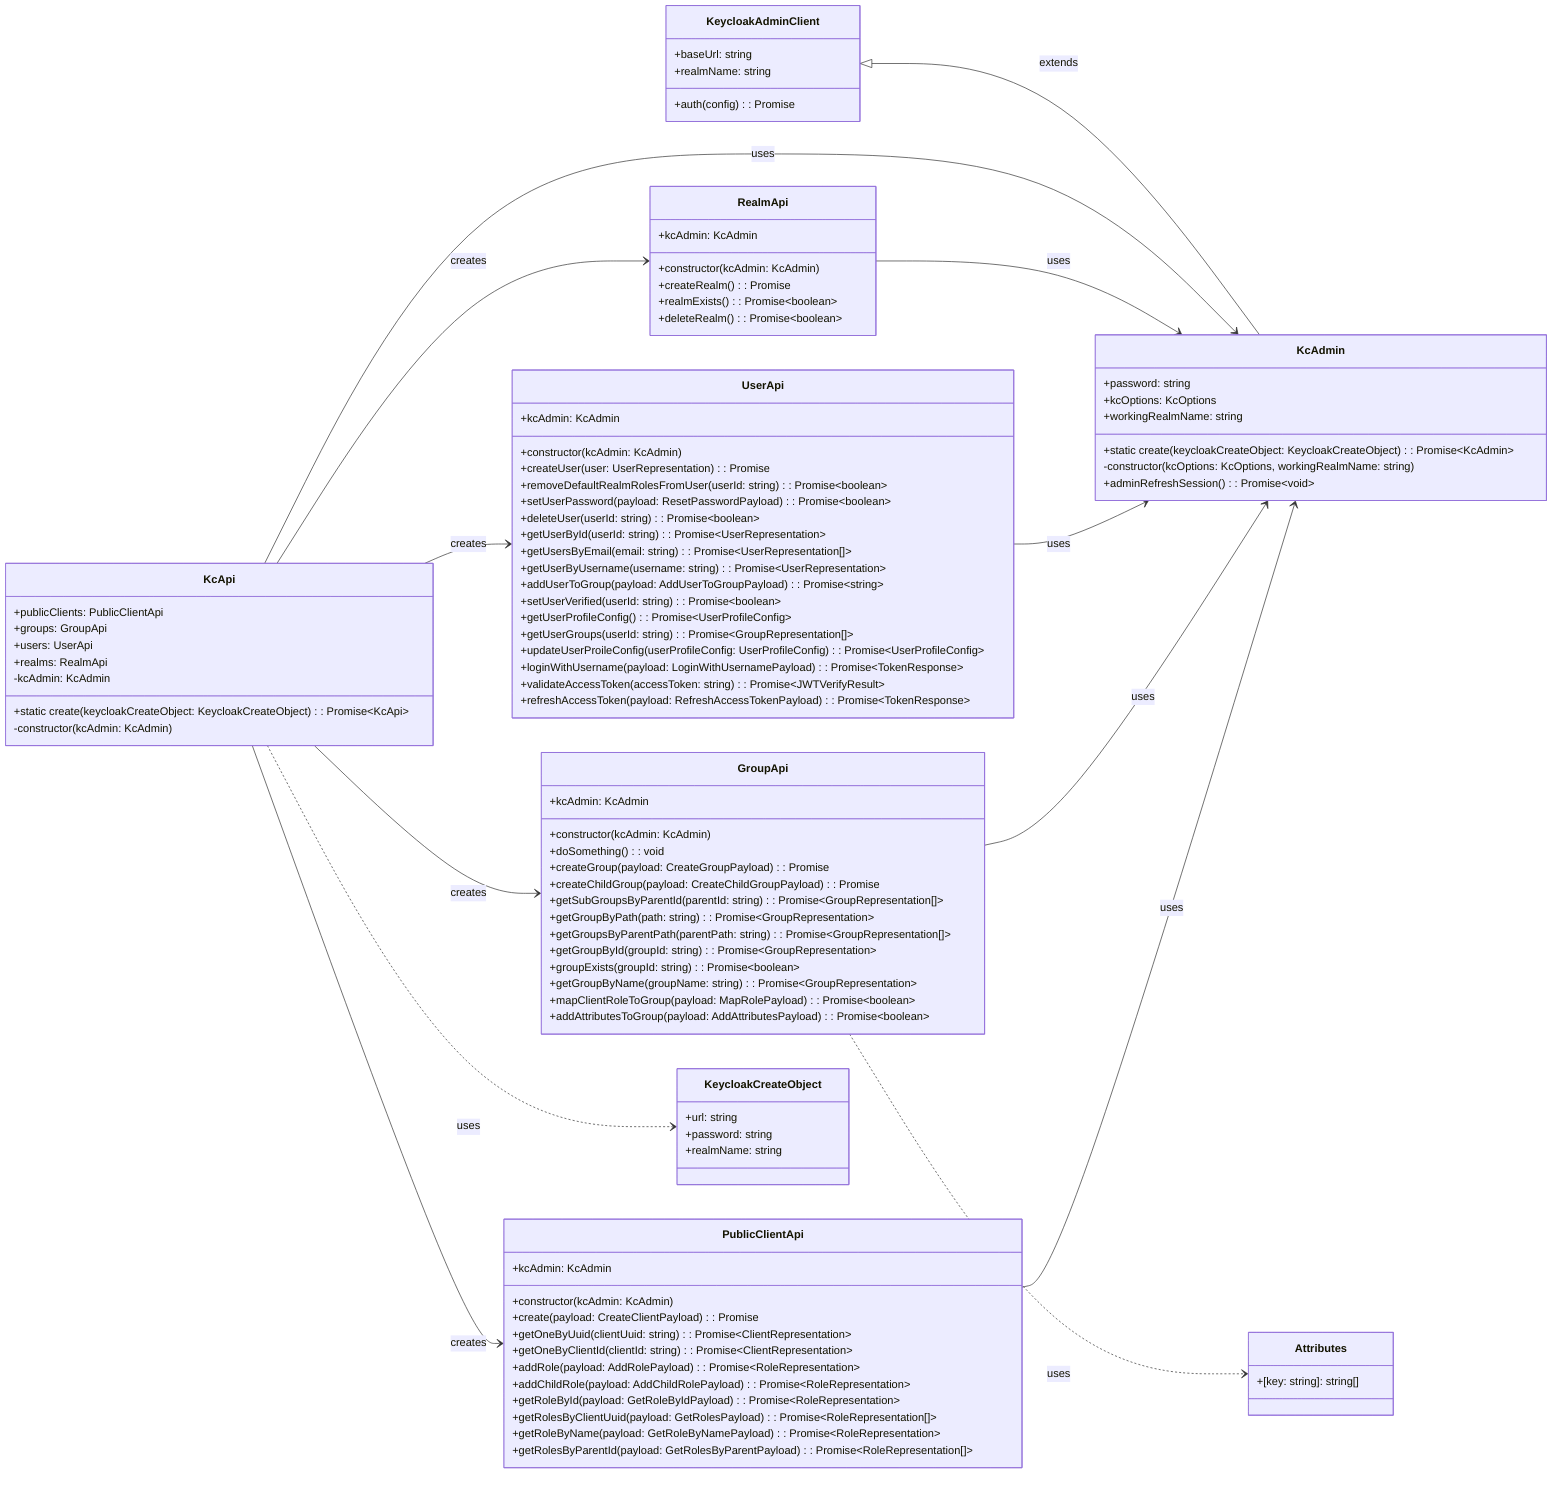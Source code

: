 ---
config:
  layout: dagre
---
classDiagram
direction LR
        class KeycloakAdminClient {
	        +baseUrl: string
	        +realmName: string
	        +auth(config) : Promise
        }
        class KcApi {
	        +publicClients: PublicClientApi
	        +groups: GroupApi
	        +users: UserApi
	        +realms: RealmApi
	        -kcAdmin: KcAdmin
	        +static create(keycloakCreateObject: KeycloakCreateObject) : Promise~KcApi~
	        -constructor(kcAdmin: KcAdmin)
        }
        class KcAdmin {
	        +password: string
	        +kcOptions: KcOptions
	        +workingRealmName: string
	        +static create(keycloakCreateObject: KeycloakCreateObject) : Promise~KcAdmin~
	        -constructor(kcOptions: KcOptions, workingRealmName: string)
	        +adminRefreshSession() : Promise~void~
        }
        class RealmApi {
	        +kcAdmin: KcAdmin
	        +constructor(kcAdmin: KcAdmin)
	        +createRealm() : Promise
	        +realmExists() : Promise~boolean~
	        +deleteRealm() : Promise~boolean~
        }
        class UserApi {
	        +kcAdmin: KcAdmin
	        +constructor(kcAdmin: KcAdmin)
	        +createUser(user: UserRepresentation) : Promise
	        +removeDefaultRealmRolesFromUser(userId: string) : Promise~boolean~
	        +setUserPassword(payload: ResetPasswordPayload) : Promise~boolean~
	        +deleteUser(userId: string) : Promise~boolean~
	        +getUserById(userId: string) : Promise~UserRepresentation~
	        +getUsersByEmail(email: string) : Promise~UserRepresentation[]~
	        +getUserByUsername(username: string) : Promise~UserRepresentation~
	        +addUserToGroup(payload: AddUserToGroupPayload) : Promise~string~
	        +setUserVerified(userId: string) : Promise~boolean~
	        +getUserProfileConfig() : Promise~UserProfileConfig~
	        +getUserGroups(userId: string) : Promise~GroupRepresentation[]~
	        +updateUserProileConfig(userProfileConfig: UserProfileConfig) : Promise~UserProfileConfig~
	        +loginWithUsername(payload: LoginWithUsernamePayload) : Promise~TokenResponse~
	        +validateAccessToken(accessToken: string) : Promise~JWTVerifyResult~
	        +refreshAccessToken(payload: RefreshAccessTokenPayload) : Promise~TokenResponse~
        }
        class GroupApi {
	        +kcAdmin: KcAdmin
	        +constructor(kcAdmin: KcAdmin)
	        +doSomething() : void
	        +createGroup(payload: CreateGroupPayload) : Promise
	        +createChildGroup(payload: CreateChildGroupPayload) : Promise
	        +getSubGroupsByParentId(parentId: string) : Promise~GroupRepresentation[]~
	        +getGroupByPath(path: string) : Promise~GroupRepresentation~
	        +getGroupsByParentPath(parentPath: string) : Promise~GroupRepresentation[]~
	        +getGroupById(groupId: string) : Promise~GroupRepresentation~
	        +groupExists(groupId: string) : Promise~boolean~
	        +getGroupByName(groupName: string) : Promise~GroupRepresentation~
	        +mapClientRoleToGroup(payload: MapRolePayload) : Promise~boolean~
	        +addAttributesToGroup(payload: AddAttributesPayload) : Promise~boolean~
        }
        class PublicClientApi {
	        +kcAdmin: KcAdmin
	        +constructor(kcAdmin: KcAdmin)
	        +create(payload: CreateClientPayload) : Promise
	        +getOneByUuid(clientUuid: string) : Promise~ClientRepresentation~
	        +getOneByClientId(clientId: string) : Promise~ClientRepresentation~
	        +addRole(payload: AddRolePayload) : Promise~RoleRepresentation~
	        +addChildRole(payload: AddChildRolePayload) : Promise~RoleRepresentation~
	        +getRoleById(payload: GetRoleByIdPayload) : Promise~RoleRepresentation~
	        +getRolesByClientUuid(payload: GetRolesPayload) : Promise~RoleRepresentation[]~
	        +getRoleByName(payload: GetRoleByNamePayload) : Promise~RoleRepresentation~
	        +getRolesByParentId(payload: GetRolesByParentPayload) : Promise~RoleRepresentation[]~
        }
        class KeycloakCreateObject {
	        +url: string
	        +password: string
	        +realmName: string
        }
        class Attributes {
	        +[key: string]: string[]
        }
	

    KeycloakAdminClient <|-- KcAdmin : extends
    KcApi --> KcAdmin : uses
    KcApi --> RealmApi : creates
    KcApi --> UserApi : creates
    KcApi --> GroupApi : creates
    KcApi --> PublicClientApi : creates
    RealmApi --> KcAdmin : uses
    UserApi --> KcAdmin : uses
    GroupApi --> KcAdmin : uses
    PublicClientApi --> KcAdmin : uses
    KcApi ..> KeycloakCreateObject : uses
    GroupApi ..> Attributes : uses